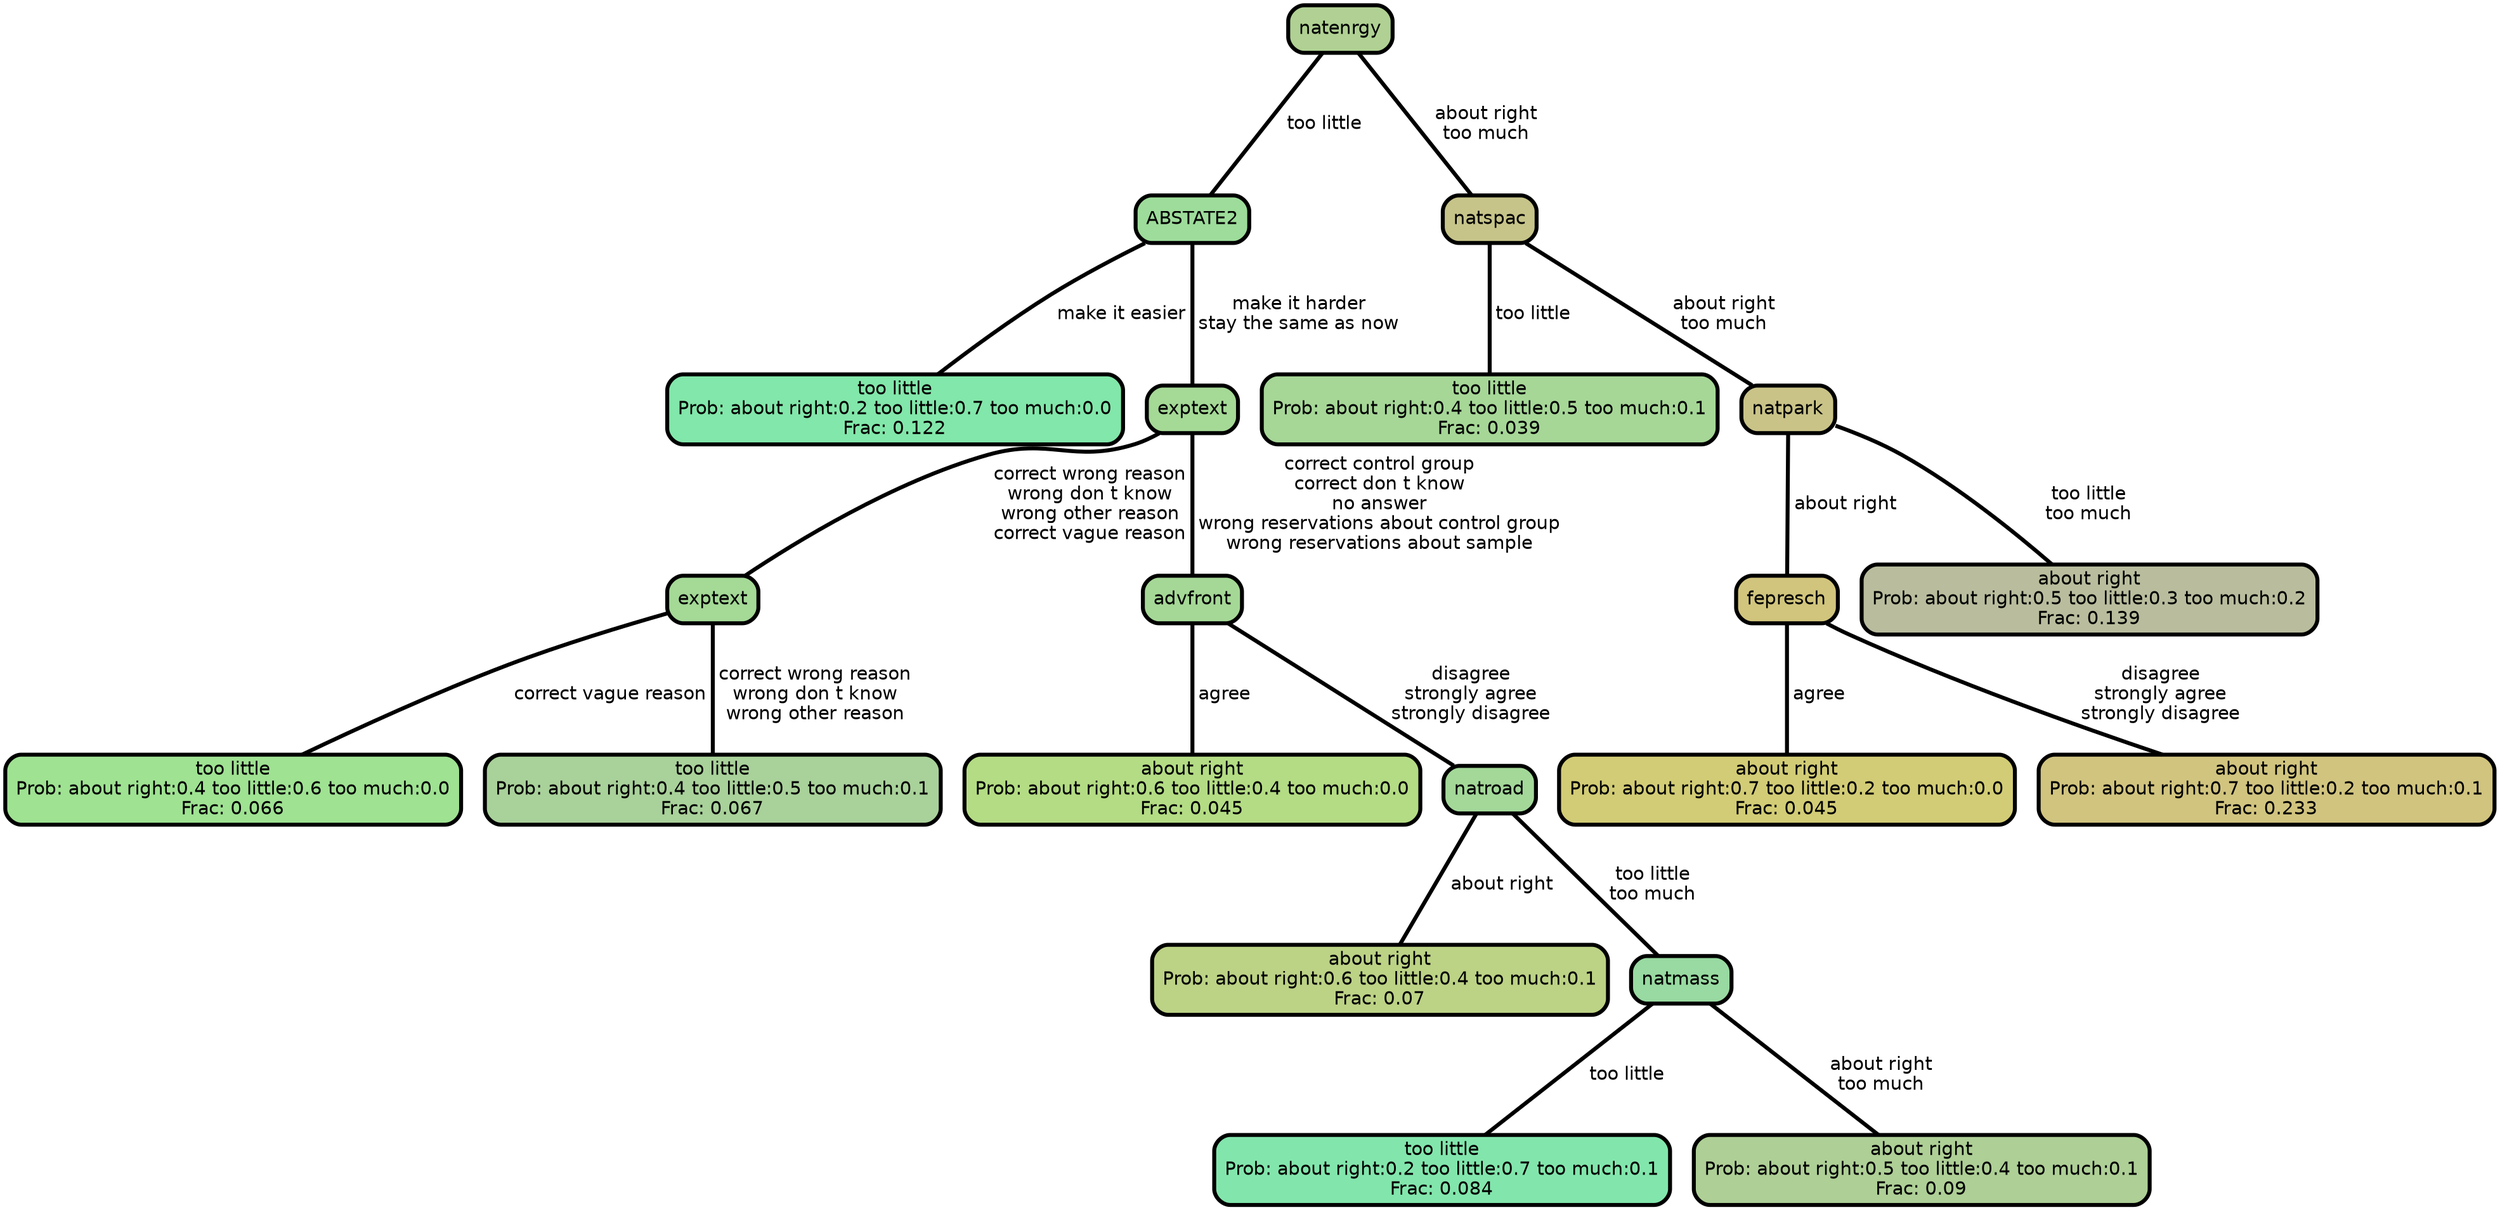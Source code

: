 graph Tree {
node [shape=box, style="filled, rounded",color="black",penwidth="3",fontcolor="black",                 fontname=helvetica] ;
graph [ranksep="0 equally", splines=straight,                 bgcolor=transparent, dpi=200] ;
edge [fontname=helvetica, color=black] ;
0 [label="too little
Prob: about right:0.2 too little:0.7 too much:0.0
Frac: 0.122", fillcolor="#82e7aa"] ;
1 [label="ABSTATE2", fillcolor="#9ddc9a"] ;
2 [label="too little
Prob: about right:0.4 too little:0.6 too much:0.0
Frac: 0.066", fillcolor="#9fe292"] ;
3 [label="exptext", fillcolor="#a4d996"] ;
4 [label="too little
Prob: about right:0.4 too little:0.5 too much:0.1
Frac: 0.067", fillcolor="#a9d19a"] ;
5 [label="exptext", fillcolor="#a5d996"] ;
6 [label="about right
Prob: about right:0.6 too little:0.4 too much:0.0
Frac: 0.045", fillcolor="#b4dc84"] ;
7 [label="advfront", fillcolor="#a5d896"] ;
8 [label="about right
Prob: about right:0.6 too little:0.4 too much:0.1
Frac: 0.07", fillcolor="#bcd285"] ;
9 [label="natroad", fillcolor="#a3d899"] ;
10 [label="too little
Prob: about right:0.2 too little:0.7 too much:0.1
Frac: 0.084", fillcolor="#82e6ac"] ;
11 [label="natmass", fillcolor="#98daa1"] ;
12 [label="about right
Prob: about right:0.5 too little:0.4 too much:0.1
Frac: 0.09", fillcolor="#aecf96"] ;
13 [label="natenrgy", fillcolor="#b0d193"] ;
14 [label="too little
Prob: about right:0.4 too little:0.5 too much:0.1
Frac: 0.039", fillcolor="#a6d797"] ;
15 [label="natspac", fillcolor="#c6c489"] ;
16 [label="about right
Prob: about right:0.7 too little:0.2 too much:0.0
Frac: 0.045", fillcolor="#d2cc76"] ;
17 [label="fepresch", fillcolor="#d1c57d"] ;
18 [label="about right
Prob: about right:0.7 too little:0.2 too much:0.1
Frac: 0.233", fillcolor="#d1c47f"] ;
19 [label="natpark", fillcolor="#c9c388"] ;
20 [label="about right
Prob: about right:0.5 too little:0.3 too much:0.2
Frac: 0.139", fillcolor="#b9bd9d"] ;
1 -- 0 [label=" make it easier",penwidth=3] ;
1 -- 5 [label=" make it harder\n stay the same as now",penwidth=3] ;
3 -- 2 [label=" correct vague reason",penwidth=3] ;
3 -- 4 [label=" correct wrong reason\n wrong don t know\n wrong other reason",penwidth=3] ;
5 -- 3 [label=" correct wrong reason\n wrong don t know\n wrong other reason\n correct vague reason",penwidth=3] ;
5 -- 7 [label=" correct control group\n correct don t know\n no answer\n wrong reservations about control group\n wrong reservations about sample",penwidth=3] ;
7 -- 6 [label=" agree",penwidth=3] ;
7 -- 9 [label=" disagree\n strongly agree\n strongly disagree",penwidth=3] ;
9 -- 8 [label=" about right",penwidth=3] ;
9 -- 11 [label=" too little\n too much",penwidth=3] ;
11 -- 10 [label=" too little",penwidth=3] ;
11 -- 12 [label=" about right\n too much",penwidth=3] ;
13 -- 1 [label=" too little",penwidth=3] ;
13 -- 15 [label=" about right\n too much",penwidth=3] ;
15 -- 14 [label=" too little",penwidth=3] ;
15 -- 19 [label=" about right\n too much",penwidth=3] ;
17 -- 16 [label=" agree",penwidth=3] ;
17 -- 18 [label=" disagree\n strongly agree\n strongly disagree",penwidth=3] ;
19 -- 17 [label=" about right",penwidth=3] ;
19 -- 20 [label=" too little\n too much",penwidth=3] ;
{rank = same;}}